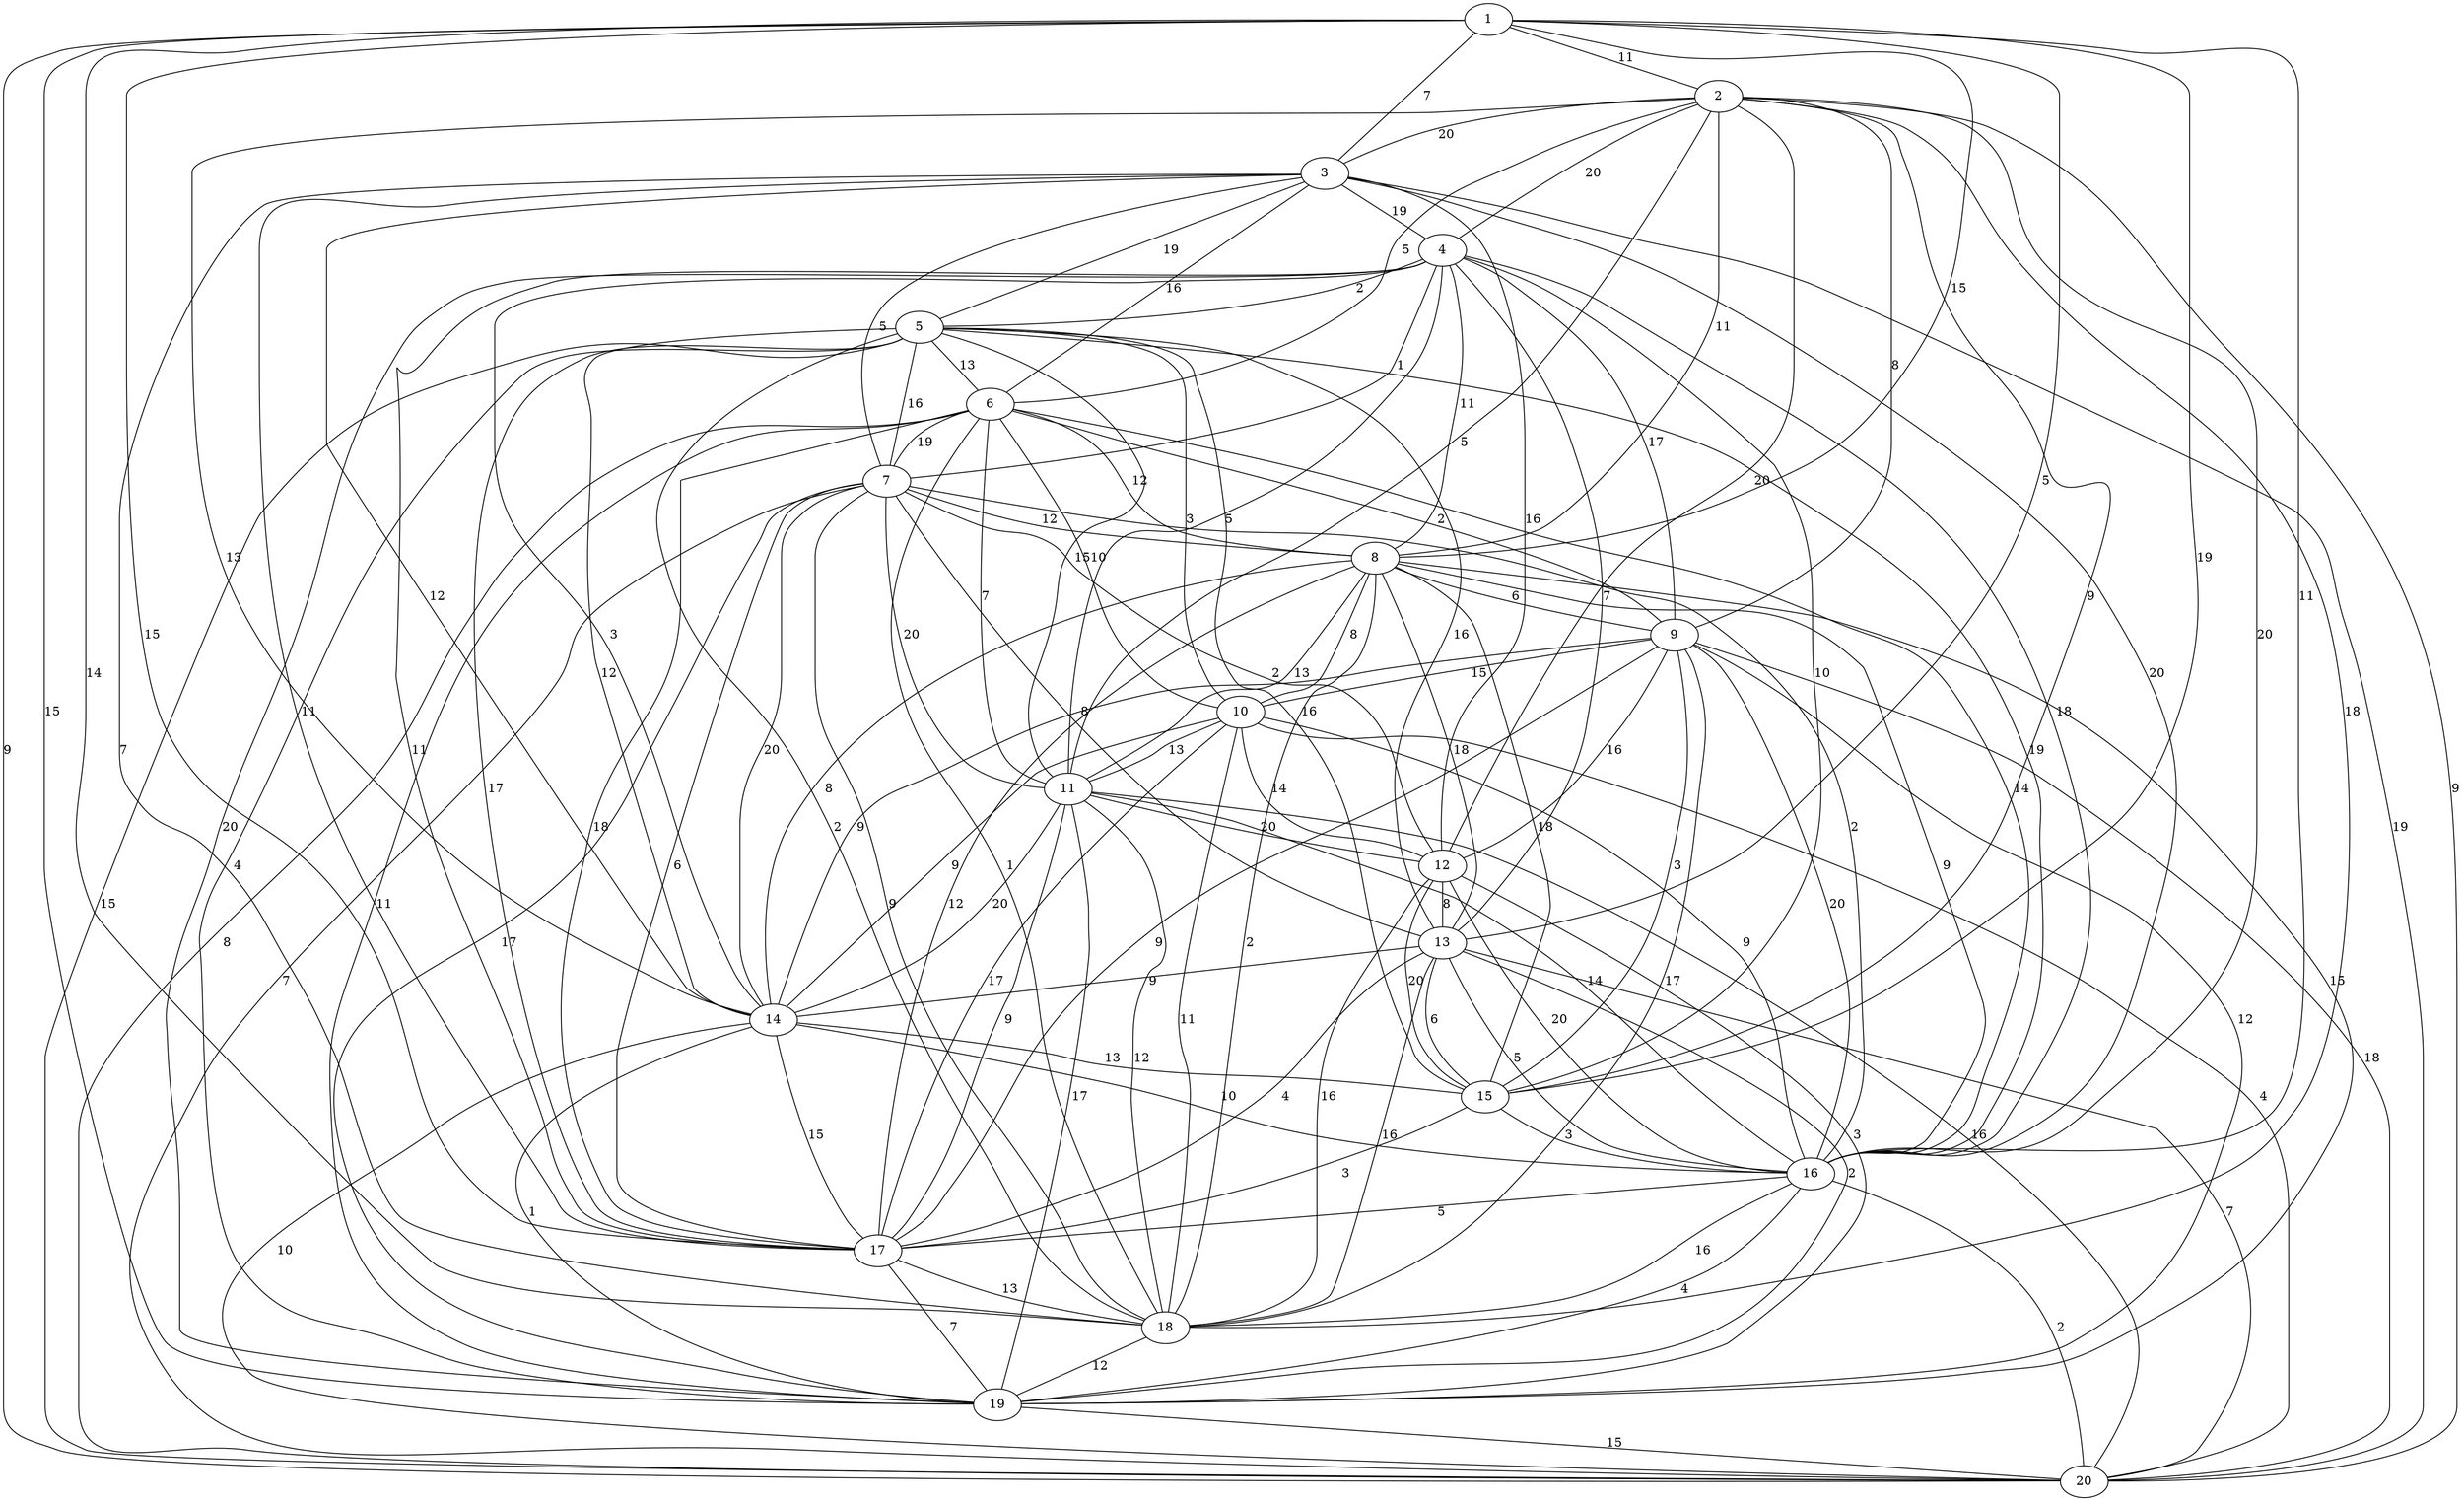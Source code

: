 graph G {
 1 -- 19 [label="15"];
 1 -- 18 [label="14"];
 1 -- 17 [label="15"];
 1 -- 16 [label="11"];
 1 -- 13 [label="5"];
 1 -- 3 [label="7"];
 1 -- 8 [label="15"];
 1 -- 15 [label="19"];
 1 -- 20 [label="9"];
 1 -- 2 [label="11"];
 2 -- 20 [label="9"];
 2 -- 18 [label="18"];
 2 -- 16 [label="20"];
 2 -- 14 [label="13"];
 2 -- 12 [label="20"];
 2 -- 9 [label="8"];
 2 -- 4 [label="20"];
 2 -- 15 [label="9"];
 2 -- 8 [label="11"];
 2 -- 11 [label="5"];
 2 -- 6 [label="5"];
 2 -- 3 [label="20"];
 3 -- 18 [label="7"];
 3 -- 17 [label="11"];
 3 -- 6 [label="16"];
 3 -- 16 [label="20"];
 3 -- 14 [label="12"];
 3 -- 12 [label="16"];
 3 -- 7 [label="5"];
 3 -- 5 [label="19"];
 3 -- 20 [label="19"];
 3 -- 4 [label="19"];
 4 -- 19 [label="20"];
 4 -- 17 [label="11"];
 4 -- 14 [label="3"];
 4 -- 13 [label="7"];
 4 -- 9 [label="17"];
 4 -- 8 [label="11"];
 4 -- 7 [label="1"];
 4 -- 15 [label="10"];
 4 -- 16 [label="18"];
 4 -- 11 [label="5"];
 4 -- 5 [label="2"];
 5 -- 17 [label="17"];
 5 -- 15 [label="16"];
 5 -- 14 [label="12"];
 5 -- 13 [label="16"];
 5 -- 20 [label="15"];
 5 -- 16 [label="19"];
 5 -- 18 [label="2"];
 5 -- 7 [label="16"];
 5 -- 11 [label="15"];
 5 -- 19 [label="4"];
 5 -- 10 [label="3"];
 5 -- 6 [label="13"];
 6 -- 20 [label="8"];
 6 -- 19 [label="11"];
 6 -- 17 [label="18"];
 6 -- 16 [label="14"];
 6 -- 11 [label="7"];
 6 -- 9 [label="2"];
 6 -- 8 [label="12"];
 6 -- 18 [label="1"];
 6 -- 10 [label="10"];
 6 -- 7 [label="19"];
 7 -- 19 [label="17"];
 7 -- 18 [label="9"];
 7 -- 17 [label="6"];
 7 -- 14 [label="20"];
 7 -- 11 [label="20"];
 7 -- 20 [label="7"];
 7 -- 13 [label="8"];
 7 -- 16 [label="2"];
 7 -- 12 [label="2"];
 7 -- 8 [label="12"];
 8 -- 13 [label="18"];
 8 -- 10 [label="8"];
 8 -- 18 [label="2"];
 8 -- 17 [label="12"];
 8 -- 15 [label="18"];
 8 -- 16 [label="9"];
 8 -- 14 [label="8"];
 8 -- 19 [label="15"];
 8 -- 11 [label="13"];
 8 -- 9 [label="6"];
 9 -- 20 [label="18"];
 9 -- 19 [label="12"];
 9 -- 15 [label="3"];
 9 -- 12 [label="16"];
 9 -- 14 [label="9"];
 9 -- 18 [label="17"];
 9 -- 16 [label="20"];
 9 -- 17 [label="9"];
 9 -- 10 [label="15"];
 10 -- 20 [label="4"];
 10 -- 17 [label="17"];
 10 -- 14 [label="9"];
 10 -- 12 [label="14"];
 10 -- 16 [label="9"];
 10 -- 18 [label="11"];
 10 -- 11 [label="13"];
 11 -- 20 [label="16"];
 11 -- 19 [label="17"];
 11 -- 16 [label="14"];
 11 -- 14 [label="20"];
 11 -- 17 [label="9"];
 11 -- 18 [label="12"];
 11 -- 12 [label="20"];
 12 -- 19 [label="3"];
 12 -- 18 [label="16"];
 12 -- 16 [label="20"];
 12 -- 15 [label="20"];
 12 -- 13 [label="8"];
 13 -- 19 [label="2"];
 13 -- 15 [label="6"];
 13 -- 17 [label="4"];
 13 -- 18 [label="16"];
 13 -- 16 [label="5"];
 13 -- 20 [label="7"];
 13 -- 14 [label="9"];
 14 -- 19 [label="1"];
 14 -- 17 [label="15"];
 14 -- 20 [label="10"];
 14 -- 16 [label="10"];
 14 -- 15 [label="13"];
 15 -- 17 [label="3"];
 15 -- 16 [label="3"];
 16 -- 19 [label="4"];
 16 -- 20 [label="2"];
 16 -- 18 [label="16"];
 16 -- 17 [label="5"];
 17 -- 19 [label="7"];
 17 -- 18 [label="13"];
 18 -- 19 [label="12"];
 19 -- 20 [label="15"];
}
